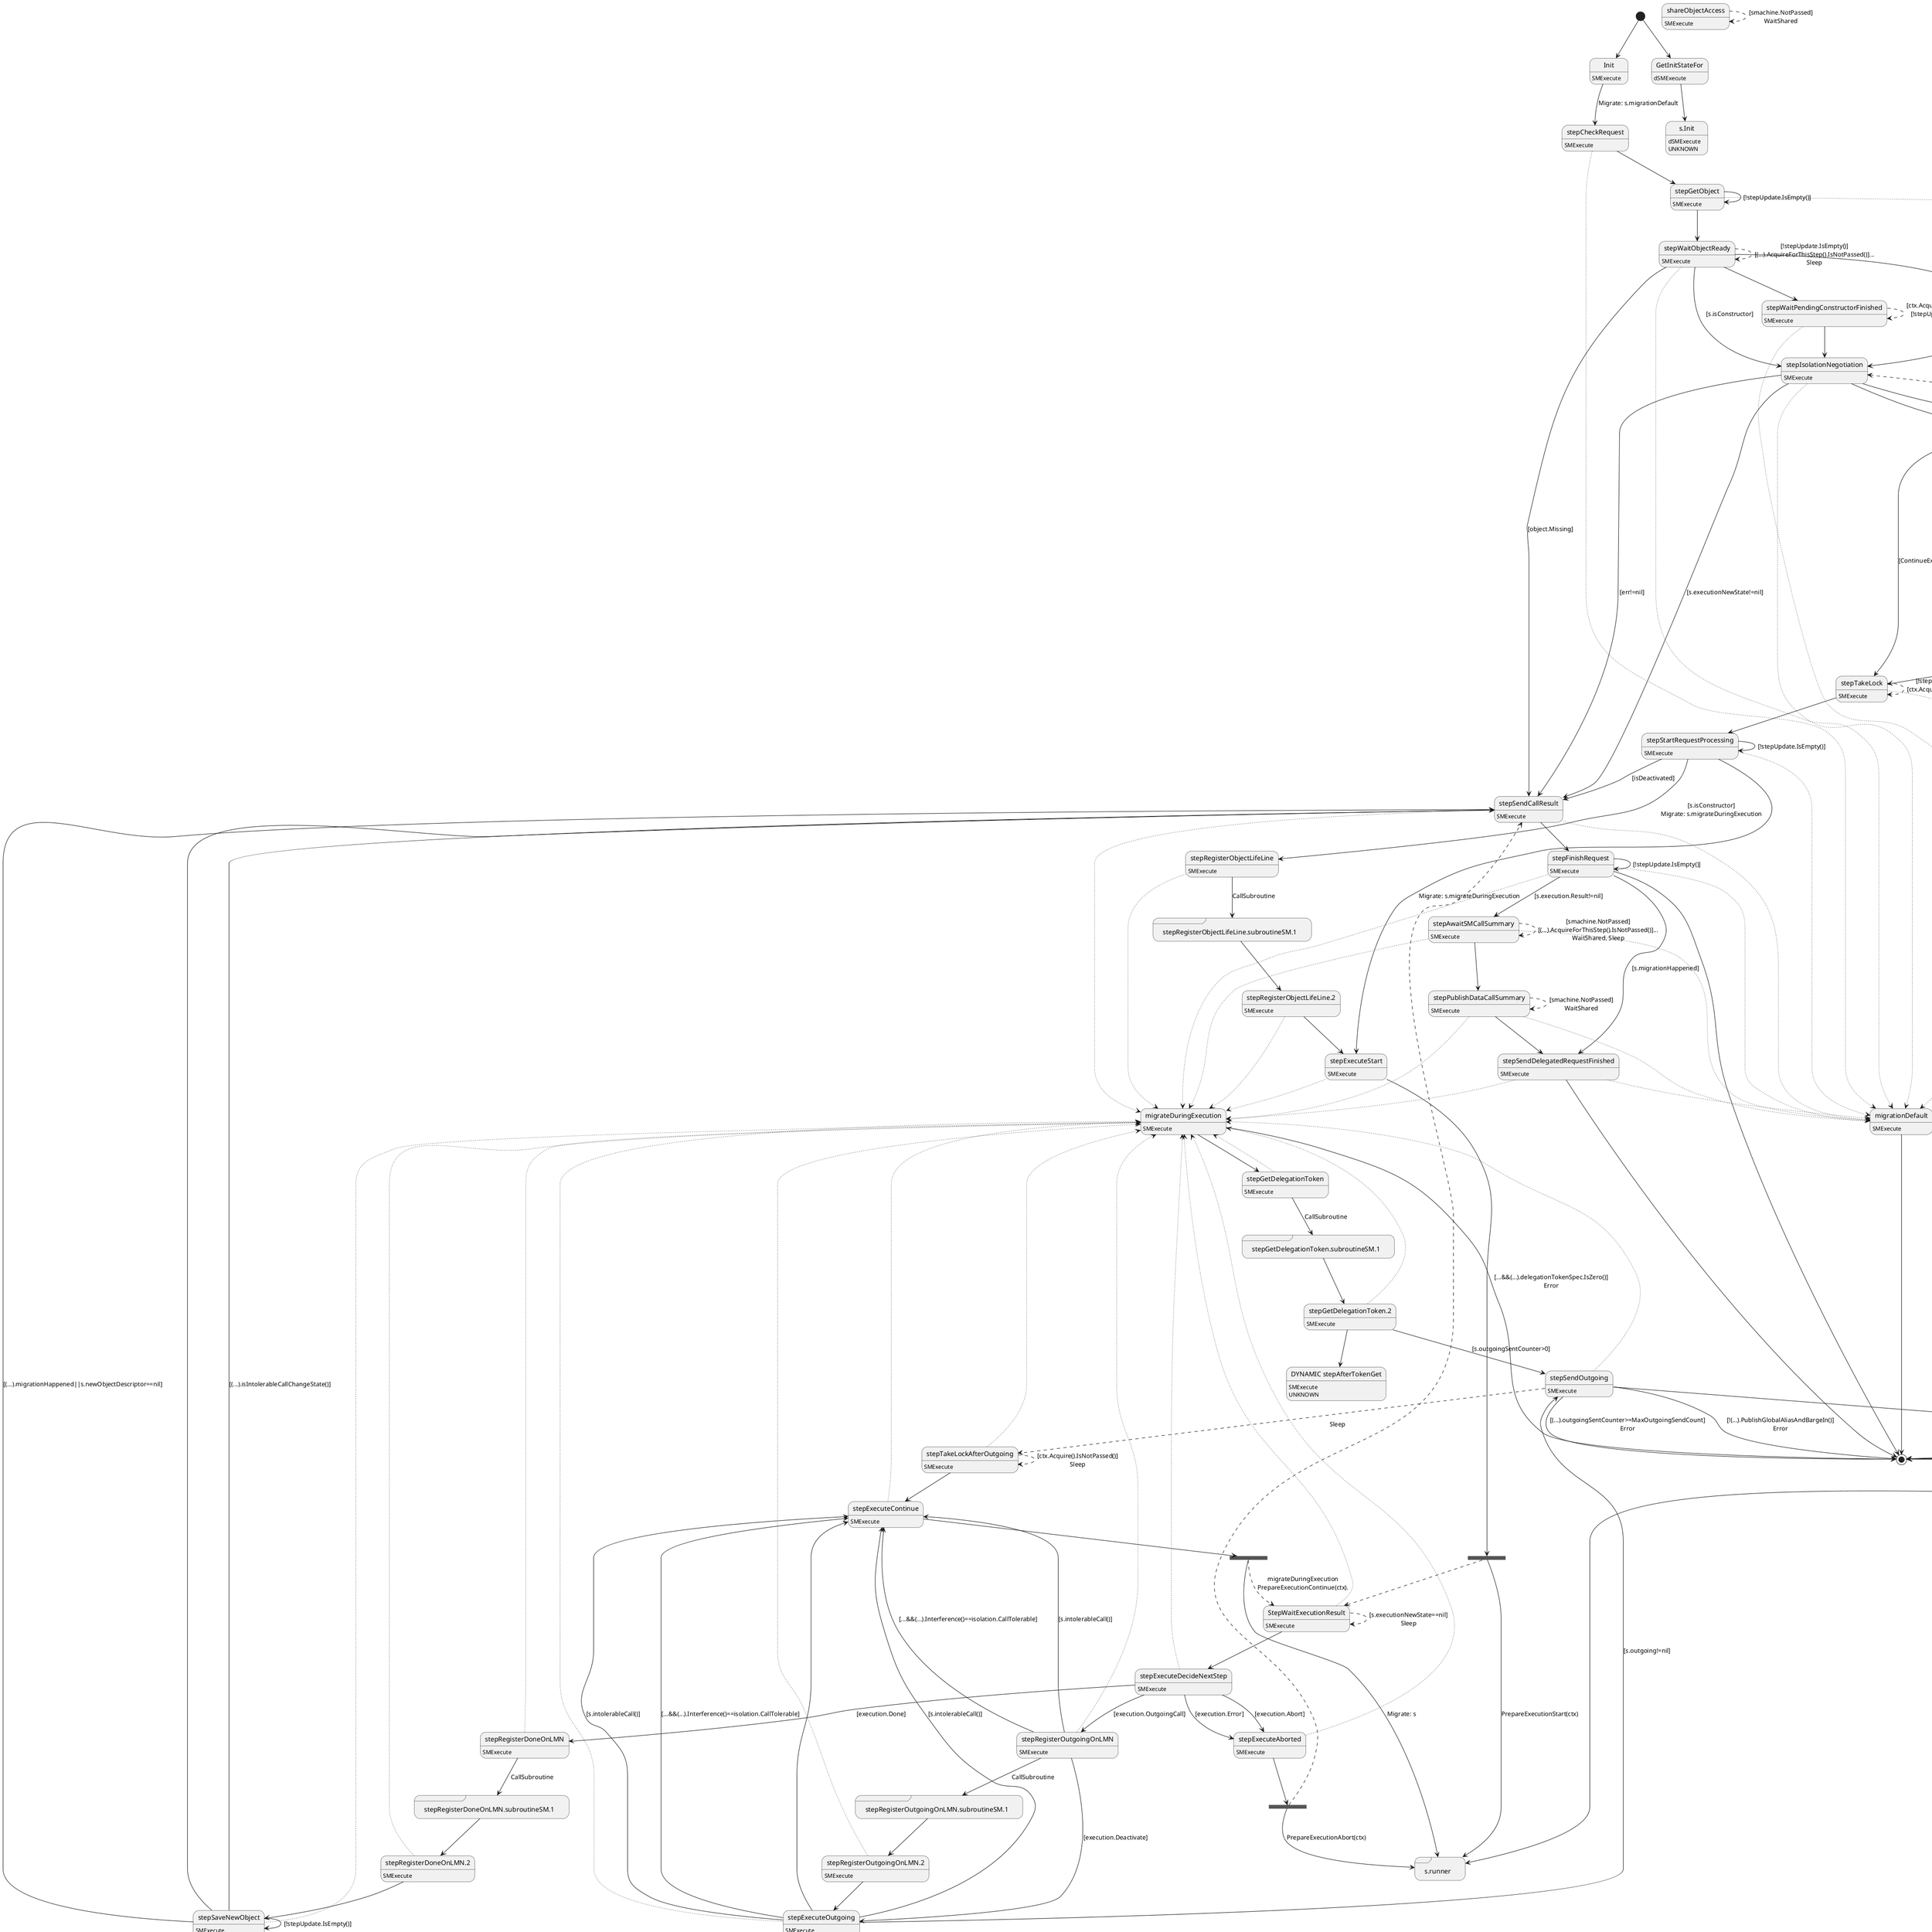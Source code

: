 @startuml
state "Init" as T01_S002
T01_S002 : SMExecute
[*] --> T01_S002
T01_S002 --> T01_S003 : Migrate: s.migrationDefault
state "StepWaitExecutionResult" as T01_S024
T01_S024 : SMExecute
T01_S024 --[dotted]> T01_S016
T01_S024 --[dashed]> T01_S024 : [s.executionNewState==nil]\nSleep
T01_S024 --> T01_S025
state "migrateDuringExecution" as T01_S016
T01_S016 : SMExecute
T01_S016 --> [*] : [...&&(...).delegationTokenSpec.IsZero()]\nError
T01_S016 --> T01_S017
state "migrationDefault" as T01_S001
T01_S001 : SMExecute
T01_S001 --> [*]
state "s.messageSender" as T01_S011 <<sdlreceive>>
T01_S011 : DUPLICATE
state "s.runner" as T01_S008 <<sdlreceive>>
T01_S008 : DUPLICATE
state "shareObjectAccess" as T01_S043
T01_S043 : SMExecute
T01_S043 --[dashed]> T01_S043 : [smachine.NotPassed]\nWaitShared
state "stepAwaitSMCallSummary" as T01_S038
T01_S038 : SMExecute
T01_S038 --[dotted]> T01_S016
T01_S038 --[dotted]> T01_S001
T01_S038 --[dashed]> T01_S038 : [smachine.NotPassed]\n[(...).AcquireForThisStep().IsNotPassed()]...\nWaitShared, Sleep
T01_S038 --> T01_S039
state "stepCheckRequest" as T01_S003
T01_S003 : SMExecute
T01_S003 --[dotted]> T01_S001
T01_S003 --> T01_S004
state "stepDeduplicate" as T01_S009
T01_S009 : SMExecute
T01_S009 --[dotted]> T01_S001
T01_S009 --> T01_S009 : [!stepUpdate.IsEmpty()]
T01_S009 --> [*] : [Stop]
T01_S009 --> [*] : [SendResultAndStop]
T01_S009 --> T01_S010 : [DeduplicateThroughPreviousExecutor]
T01_S009 --> T01_S014 : [ContinueExecute]
state "stepDeduplicateThroughPreviousExecutor" as T01_S010
T01_S010 : SMExecute
T01_S010 --[dotted]> T01_S001
T01_S010 --> [*] : [!(...).PublishGlobalAliasAndBargeIn()]\nError
T01_S010 --> T01_S011 : PrepareAsync(ctx).WithoutAutoWakeUp()
T01_S010 --> T01_S012
state "stepExecuteAborted" as T01_S033
T01_S033 : SMExecute
T01_S033 --[dotted]> T01_S016
state T01_U001 <<fork>>
T01_S033 --> T01_U001
T01_U001 --> T01_S008 : PrepareExecutionAbort(ctx)
T01_U001 --[dashed]> T01_S041
state "stepExecuteContinue" as T01_S036
T01_S036 : SMExecute
T01_S036 --[dotted]> T01_S016
state T01_U002 <<fork>>
T01_S036 --> T01_U002
T01_U002 --> T01_S008 : Migrate: s
T01_U002 --[dashed]> T01_S024 : migrateDuringExecution\nPrepareExecutionContinue(ctx).
state "stepExecuteDecideNextStep" as T01_S025
T01_S025 : SMExecute
T01_S025 --[dotted]> T01_S016
T01_S025 --> T01_S026 : [execution.Done]
T01_S025 --> T01_S033 : [execution.Error]
T01_S025 --> T01_S033 : [execution.Abort]
T01_S025 --> T01_S029 : [execution.OutgoingCall]
state "stepExecuteOutgoing" as T01_S032
T01_S032 : SMExecute
T01_S032 --[dotted]> T01_S016
T01_S032 --> T01_S036 : [s.intolerableCall()]
T01_S032 --> T01_S036 : [s.intolerableCall()]
T01_S032 --> T01_S036 : [...&&(...).Interference()==isolation.CallTolerable]
T01_S032 --> T01_S034 : [s.outgoing!=nil]
T01_S032 --> T01_S036
state "stepExecuteStart" as T01_S023
T01_S023 : SMExecute
T01_S023 --[dotted]> T01_S016
state T01_U003 <<fork>>
T01_S023 --> T01_U003
T01_U003 --> T01_S008 : PrepareExecutionStart(ctx)
T01_U003 --[dashed]> T01_S024
state "stepFinishRequest" as T01_S042
T01_S042 : SMExecute
T01_S042 --[dotted]> T01_S016
T01_S042 --[dotted]> T01_S001
T01_S042 --> T01_S038 : [s.execution.Result!=nil]
T01_S042 --> T01_S040 : [s.migrationHappened]
T01_S042 --> T01_S042 : [!stepUpdate.IsEmpty()]
T01_S042 --> [*]
state "stepGetDelegationToken" as T01_S017
T01_S017 : SMExecute
T01_S017 --[dotted]> T01_S016
T01_S017 --> T01_S018 : CallSubroutine
state "stepGetDelegationToken.2" as T01_S019
T01_S019 : SMExecute
T01_S019 --[dotted]> T01_S016
T01_S019 --> T01_S034 : [s.outgoingSentCounter>0]
state "DYNAMIC stepAfterTokenGet" as T01_U004
T01_U004 : SMExecute
T01_U004 : UNKNOWN 
T01_S019 --> T01_U004
state "stepGetDelegationToken.subroutineSM.1" as T01_S018 <<sdlreceive>>
T01_S018 --> T01_S019
state "stepGetObject" as T01_S004
T01_S004 : SMExecute
T01_S004 --[dotted]> T01_S001
T01_S004 --> T01_S004 : [!stepUpdate.IsEmpty()]
T01_S004 --> T01_S005
state "stepIsolationNegotiation" as T01_S007
T01_S007 : SMExecute
T01_S007 --[dotted]> T01_S001
T01_S007 --> T01_S041 : [s.executionNewState!=nil]
state T01_U005 <<fork>>
T01_S007 --> T01_U005 : [s.methodIsolation.IsZero()]
T01_U005 --> T01_S008 : PrepareExecutionClassify(ctx)
T01_U005 --[dashed]> T01_S007 : Sleep
T01_S007 --> T01_S041 : [err!=nil]
T01_S007 --> T01_S009
state "stepProcessFindCallResponse" as T01_S013
T01_S013 : SMExecute
T01_S013 --[dotted]> T01_S001
T01_S013 --> [*] : [...&&(...).findCallResponse.CallResult==nil]
T01_S013 --> T01_S011 : PrepareAsync(ctx).WithoutAutoWakeUp()
T01_S013 --> [*] : [...&&(...).findCallResponse.CallResult!=nil]
T01_S013 --> T01_S014 : [(...).findCallResponse.Status==rms.CallStateUnknown]
state "stepPublishDataCallSummary" as T01_S039
T01_S039 : SMExecute
T01_S039 --[dotted]> T01_S016
T01_S039 --[dotted]> T01_S001
T01_S039 --[dashed]> T01_S039 : [smachine.NotPassed]\nWaitShared
T01_S039 --> T01_S040
state "stepRegisterDoneOnLMN" as T01_S026
T01_S026 : SMExecute
T01_S026 --[dotted]> T01_S016
T01_S026 --> T01_S027 : CallSubroutine
state "stepRegisterDoneOnLMN.2" as T01_S028
T01_S028 : SMExecute
T01_S028 --[dotted]> T01_S016
T01_S028 --> T01_S037
state "stepRegisterDoneOnLMN.subroutineSM.1" as T01_S027 <<sdlreceive>>
T01_S027 --> T01_S028
state "stepRegisterObjectLifeLine" as T01_S020
T01_S020 : SMExecute
T01_S020 --[dotted]> T01_S016
T01_S020 --> T01_S021 : CallSubroutine
state "stepRegisterObjectLifeLine.2" as T01_S022
T01_S022 : SMExecute
T01_S022 --[dotted]> T01_S016
T01_S022 --> T01_S023
state "stepRegisterObjectLifeLine.subroutineSM.1" as T01_S021 <<sdlreceive>>
T01_S021 --> T01_S022
state "stepRegisterOutgoingOnLMN" as T01_S029
T01_S029 : SMExecute
T01_S029 --[dotted]> T01_S016
T01_S029 --> T01_S032 : [execution.Deactivate]
T01_S029 --> T01_S036 : [s.intolerableCall()]
T01_S029 --> T01_S036 : [...&&(...).Interference()==isolation.CallTolerable]
T01_S029 --> T01_S030 : CallSubroutine
state "stepRegisterOutgoingOnLMN.2" as T01_S031
T01_S031 : SMExecute
T01_S031 --[dotted]> T01_S016
T01_S031 --> T01_S032
state "stepRegisterOutgoingOnLMN.subroutineSM.1" as T01_S030 <<sdlreceive>>
T01_S030 --> T01_S031
state "stepSaveNewObject" as T01_S037
T01_S037 : SMExecute
T01_S037 --[dotted]> T01_S016
T01_S037 --> T01_S041 : [(...).isIntolerableCallChangeState()]
T01_S037 --> T01_S041 : [(...).migrationHappened||s.newObjectDescriptor==nil]
T01_S037 --> T01_S037 : [!stepUpdate.IsEmpty()]
T01_S037 --> T01_S041
state "stepSendCallResult" as T01_S041
T01_S041 : SMExecute
T01_S041 --[dotted]> T01_S016
T01_S041 --[dotted]> T01_S001
T01_S041 --> T01_S042
state "stepSendDelegatedRequestFinished" as T01_S040
T01_S040 : SMExecute
T01_S040 --[dotted]> T01_S016
T01_S040 --[dotted]> T01_S001
T01_S040 --> [*]
state "stepSendOutgoing" as T01_S034
T01_S034 : SMExecute
T01_S034 --[dotted]> T01_S016
T01_S034 --> [*] : [!(...).PublishGlobalAliasAndBargeIn()]\nError
T01_S034 --> [*] : [(...).outgoingSentCounter>=MaxOutgoingSendCount]\nError
T01_S034 --> T01_S011 : PrepareAsync(ctx).WithoutAutoWakeUp()
T01_S034 --[dashed]> T01_S035 : Sleep
state "stepStartRequestProcessing" as T01_S015
T01_S015 : SMExecute
T01_S015 --[dotted]> T01_S001
T01_S015 --> T01_S015 : [!stepUpdate.IsEmpty()]
T01_S015 --> T01_S041 : [isDeactivated]
T01_S015 --> T01_S020 : [s.isConstructor]\nMigrate: s.migrateDuringExecution
T01_S015 --> T01_S023 : Migrate: s.migrateDuringExecution
state "stepTakeLock" as T01_S014
T01_S014 : SMExecute
T01_S014 --[dotted]> T01_S001
T01_S014 --[dashed]> T01_S014 : [!stepUpdate.IsEmpty()]\n[ctx.Acquire().IsNotPassed()]...\nSleep
T01_S014 --> T01_S015
state "stepTakeLockAfterOutgoing" as T01_S035
T01_S035 : SMExecute
T01_S035 --[dotted]> T01_S016
T01_S035 --[dashed]> T01_S035 : [ctx.Acquire().IsNotPassed()]\nSleep
T01_S035 --> T01_S036
state "stepWaitFindCallResponse" as T01_S012
T01_S012 : SMExecute
T01_S012 --[dotted]> T01_S001
T01_S012 --[dashed]> T01_S012 : [s.findCallResponse==nil]\nSleep
T01_S012 --> T01_S013
state "stepWaitObjectReady" as T01_S005
T01_S005 : SMExecute
T01_S005 --[dotted]> T01_S001
T01_S005 --[dashed]> T01_S005 : [!stepUpdate.IsEmpty()]\n[(...).AcquireForThisStep().IsNotPassed()]...\nSleep
T01_S005 --> T01_S007 : [s.isConstructor]
T01_S005 --> T01_S041 : [object.Missing]
T01_S005 --> T01_S007 : [(...).pendingConstructorFinished.IsZero()]
T01_S005 --> T01_S006
state "stepWaitPendingConstructorFinished" as T01_S006
T01_S006 : SMExecute
T01_S006 --[dotted]> T01_S001
T01_S006 --[dashed]> T01_S006 : [ctx.Acquire().IsNotPassed()]\n[!stepUpdate.IsEmpty()]...\nSleep
T01_S006 --> T01_S007
state "GetInitStateFor" as T00_S001
T00_S001 : dSMExecute
[*] --> T00_S001
state "s.Init" as T00_U006
T00_U006 : dSMExecute
T00_U006 : UNKNOWN 
T00_S001 --> T00_U006
@enduml
